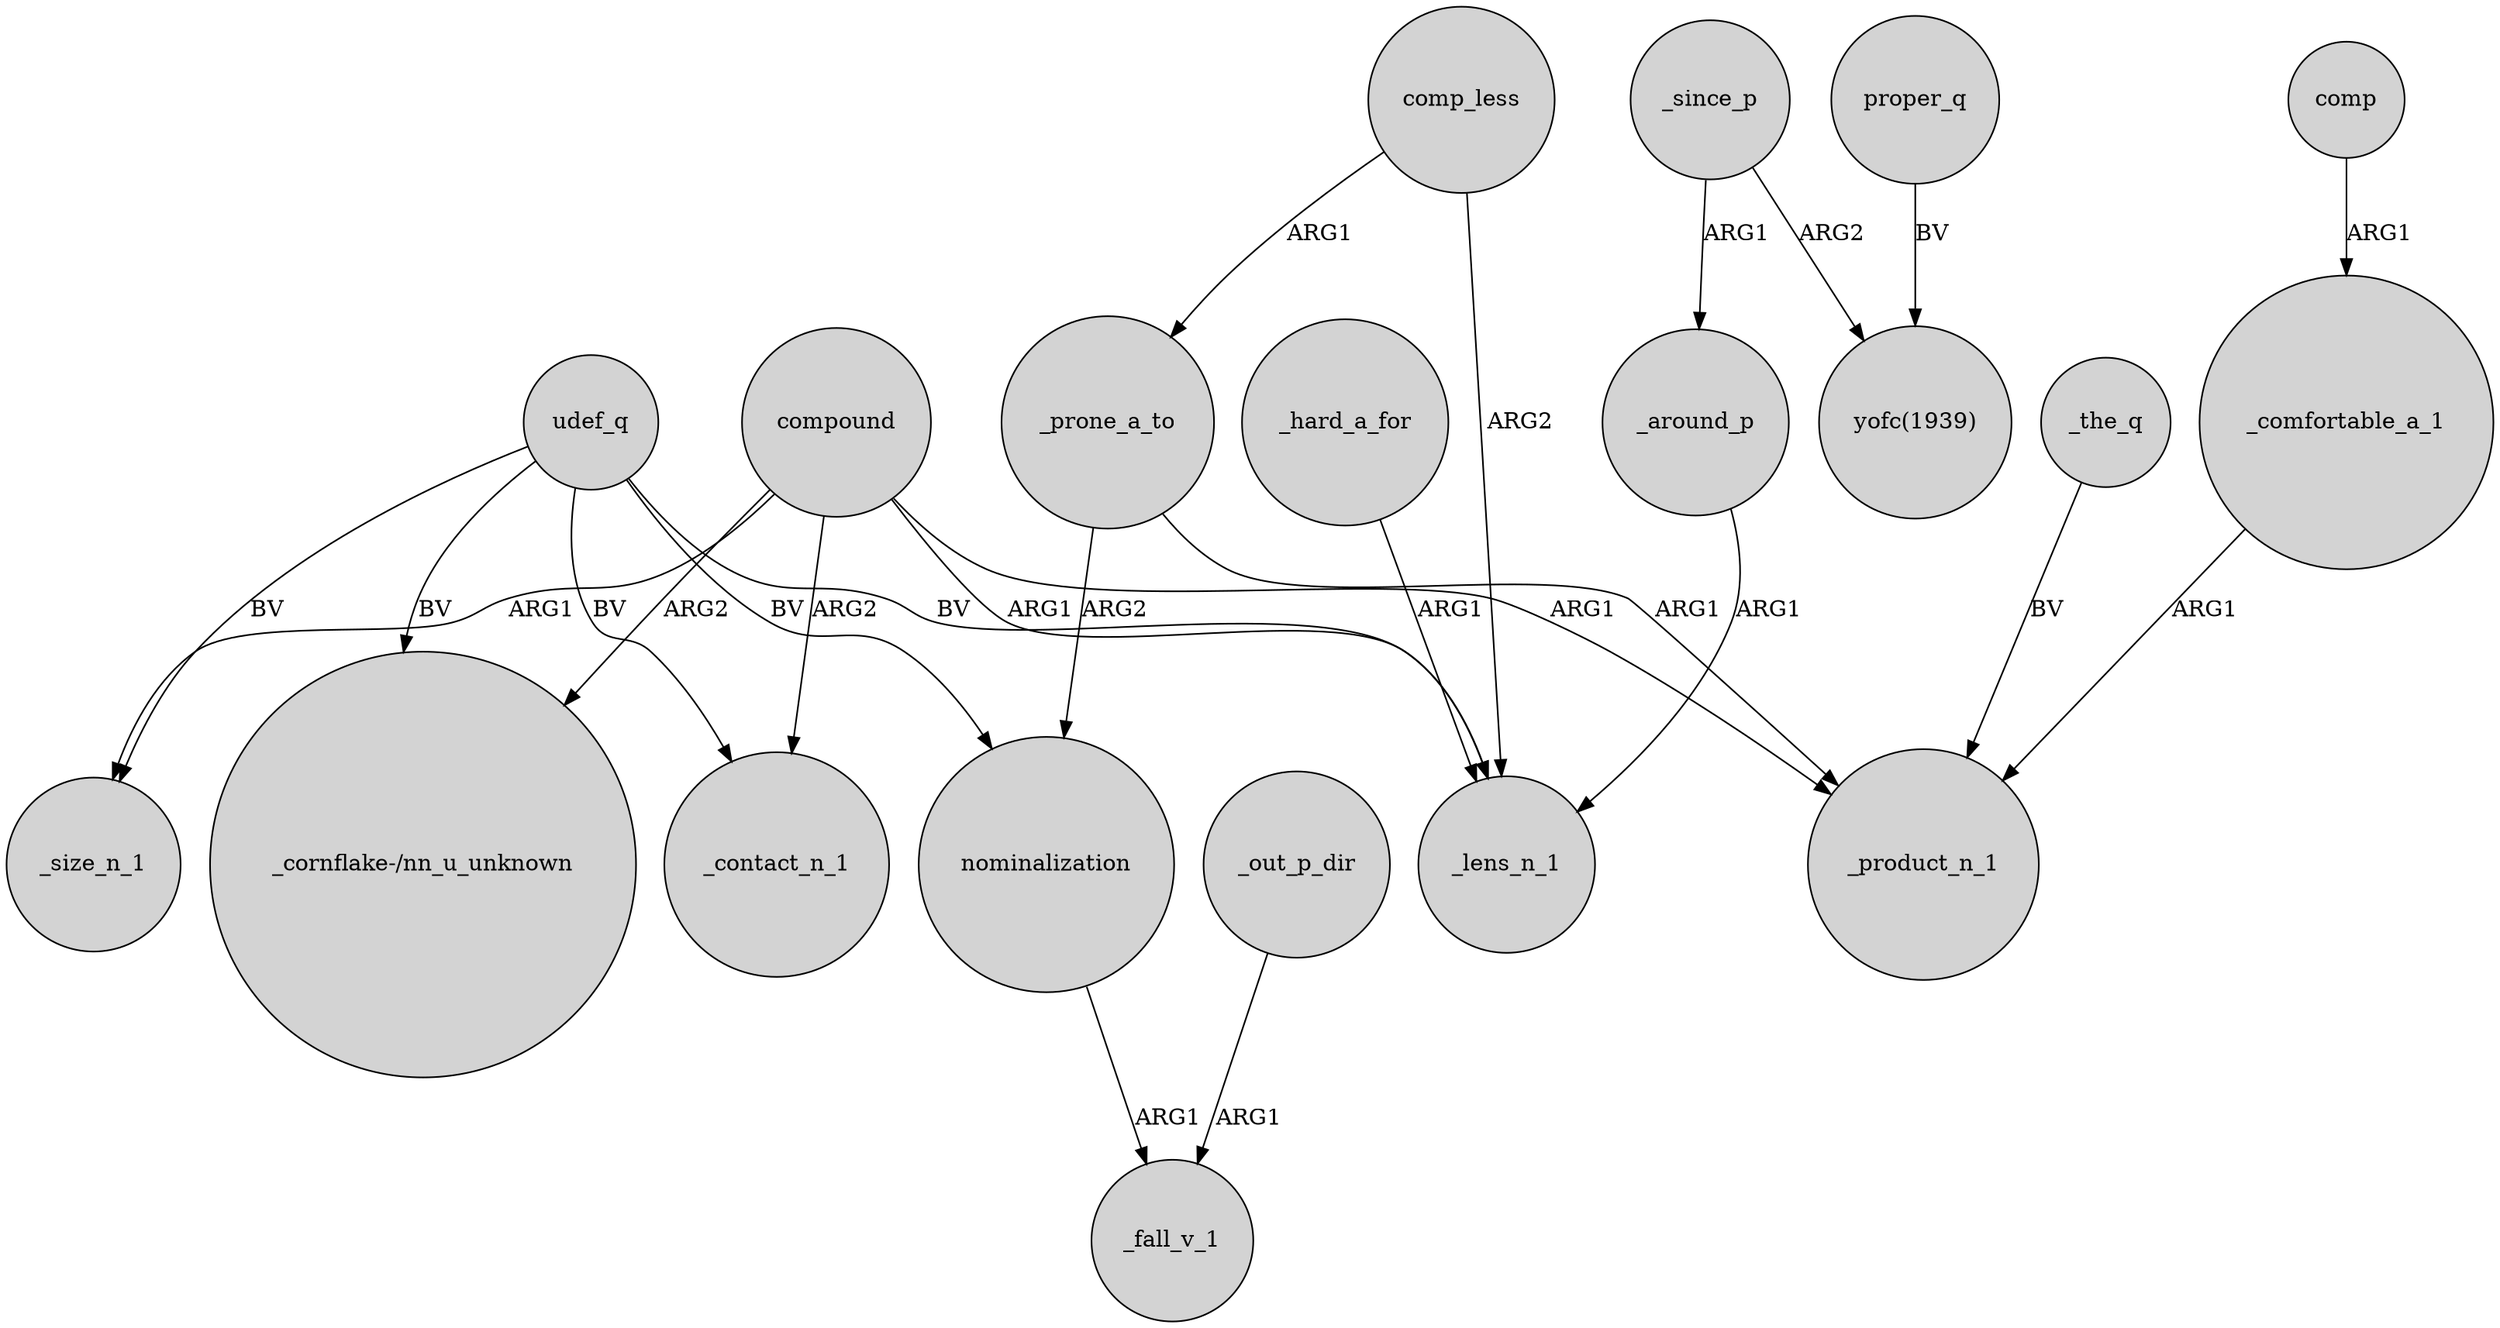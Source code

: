 digraph {
	node [shape=circle style=filled]
	udef_q -> _size_n_1 [label=BV]
	proper_q -> "yofc(1939)" [label=BV]
	comp_less -> _prone_a_to [label=ARG1]
	compound -> "_cornflake-/nn_u_unknown" [label=ARG2]
	compound -> _size_n_1 [label=ARG1]
	comp -> _comfortable_a_1 [label=ARG1]
	udef_q -> nominalization [label=BV]
	compound -> _lens_n_1 [label=ARG1]
	_the_q -> _product_n_1 [label=BV]
	_prone_a_to -> _product_n_1 [label=ARG1]
	nominalization -> _fall_v_1 [label=ARG1]
	udef_q -> _lens_n_1 [label=BV]
	udef_q -> "_cornflake-/nn_u_unknown" [label=BV]
	_prone_a_to -> nominalization [label=ARG2]
	_hard_a_for -> _lens_n_1 [label=ARG1]
	_since_p -> "yofc(1939)" [label=ARG2]
	udef_q -> _contact_n_1 [label=BV]
	_around_p -> _lens_n_1 [label=ARG1]
	_since_p -> _around_p [label=ARG1]
	compound -> _product_n_1 [label=ARG1]
	_out_p_dir -> _fall_v_1 [label=ARG1]
	comp_less -> _lens_n_1 [label=ARG2]
	_comfortable_a_1 -> _product_n_1 [label=ARG1]
	compound -> _contact_n_1 [label=ARG2]
}
